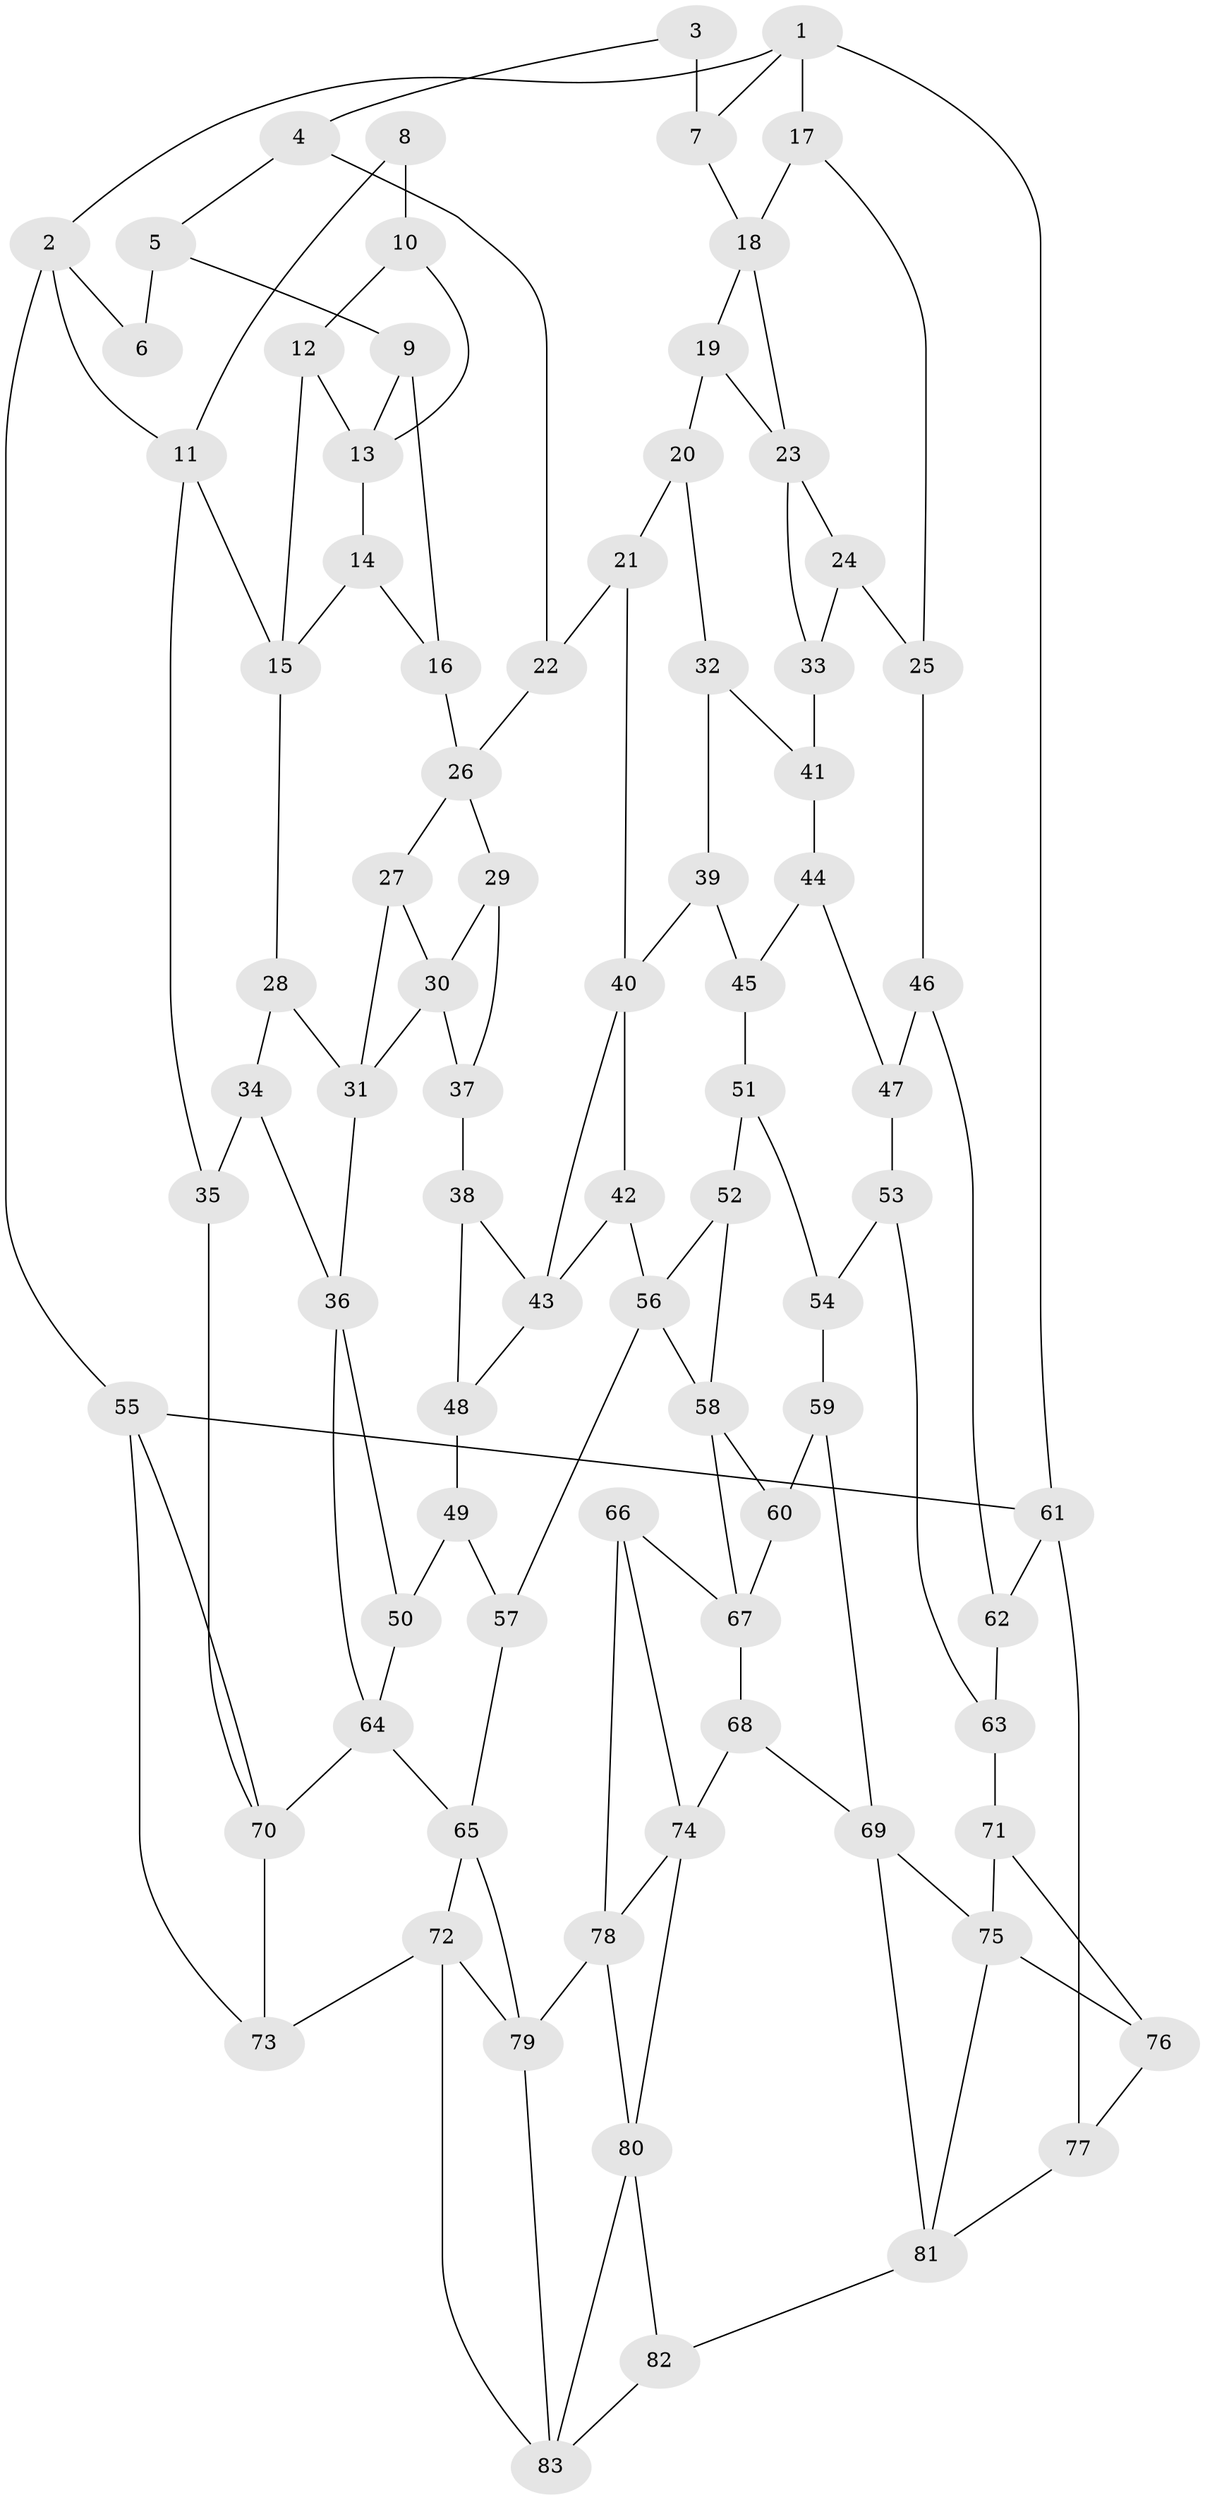 // original degree distribution, {3: 0.01694915254237288, 4: 0.23728813559322035, 6: 0.22033898305084745, 5: 0.5254237288135594}
// Generated by graph-tools (version 1.1) at 2025/38/03/04/25 23:38:21]
// undirected, 83 vertices, 138 edges
graph export_dot {
  node [color=gray90,style=filled];
  1;
  2;
  3;
  4;
  5;
  6;
  7;
  8;
  9;
  10;
  11;
  12;
  13;
  14;
  15;
  16;
  17;
  18;
  19;
  20;
  21;
  22;
  23;
  24;
  25;
  26;
  27;
  28;
  29;
  30;
  31;
  32;
  33;
  34;
  35;
  36;
  37;
  38;
  39;
  40;
  41;
  42;
  43;
  44;
  45;
  46;
  47;
  48;
  49;
  50;
  51;
  52;
  53;
  54;
  55;
  56;
  57;
  58;
  59;
  60;
  61;
  62;
  63;
  64;
  65;
  66;
  67;
  68;
  69;
  70;
  71;
  72;
  73;
  74;
  75;
  76;
  77;
  78;
  79;
  80;
  81;
  82;
  83;
  1 -- 2 [weight=1.0];
  1 -- 7 [weight=1.0];
  1 -- 17 [weight=1.0];
  1 -- 61 [weight=1.0];
  2 -- 6 [weight=1.0];
  2 -- 11 [weight=1.0];
  2 -- 55 [weight=1.0];
  3 -- 4 [weight=1.0];
  3 -- 7 [weight=2.0];
  4 -- 5 [weight=1.0];
  4 -- 22 [weight=1.0];
  5 -- 6 [weight=1.0];
  5 -- 9 [weight=1.0];
  7 -- 18 [weight=1.0];
  8 -- 10 [weight=2.0];
  8 -- 11 [weight=1.0];
  9 -- 13 [weight=1.0];
  9 -- 16 [weight=1.0];
  10 -- 12 [weight=1.0];
  10 -- 13 [weight=1.0];
  11 -- 15 [weight=1.0];
  11 -- 35 [weight=1.0];
  12 -- 13 [weight=1.0];
  12 -- 15 [weight=1.0];
  13 -- 14 [weight=1.0];
  14 -- 15 [weight=1.0];
  14 -- 16 [weight=1.0];
  15 -- 28 [weight=1.0];
  16 -- 26 [weight=1.0];
  17 -- 18 [weight=1.0];
  17 -- 25 [weight=1.0];
  18 -- 19 [weight=1.0];
  18 -- 23 [weight=1.0];
  19 -- 20 [weight=1.0];
  19 -- 23 [weight=1.0];
  20 -- 21 [weight=1.0];
  20 -- 32 [weight=1.0];
  21 -- 22 [weight=1.0];
  21 -- 40 [weight=1.0];
  22 -- 26 [weight=1.0];
  23 -- 24 [weight=1.0];
  23 -- 33 [weight=1.0];
  24 -- 25 [weight=1.0];
  24 -- 33 [weight=1.0];
  25 -- 46 [weight=1.0];
  26 -- 27 [weight=1.0];
  26 -- 29 [weight=1.0];
  27 -- 30 [weight=1.0];
  27 -- 31 [weight=1.0];
  28 -- 31 [weight=1.0];
  28 -- 34 [weight=1.0];
  29 -- 30 [weight=1.0];
  29 -- 37 [weight=1.0];
  30 -- 31 [weight=1.0];
  30 -- 37 [weight=1.0];
  31 -- 36 [weight=1.0];
  32 -- 39 [weight=1.0];
  32 -- 41 [weight=1.0];
  33 -- 41 [weight=2.0];
  34 -- 35 [weight=1.0];
  34 -- 36 [weight=1.0];
  35 -- 70 [weight=1.0];
  36 -- 50 [weight=1.0];
  36 -- 64 [weight=1.0];
  37 -- 38 [weight=1.0];
  38 -- 43 [weight=1.0];
  38 -- 48 [weight=1.0];
  39 -- 40 [weight=1.0];
  39 -- 45 [weight=1.0];
  40 -- 42 [weight=1.0];
  40 -- 43 [weight=1.0];
  41 -- 44 [weight=1.0];
  42 -- 43 [weight=1.0];
  42 -- 56 [weight=1.0];
  43 -- 48 [weight=1.0];
  44 -- 45 [weight=1.0];
  44 -- 47 [weight=1.0];
  45 -- 51 [weight=1.0];
  46 -- 47 [weight=1.0];
  46 -- 62 [weight=1.0];
  47 -- 53 [weight=1.0];
  48 -- 49 [weight=1.0];
  49 -- 50 [weight=1.0];
  49 -- 57 [weight=1.0];
  50 -- 64 [weight=1.0];
  51 -- 52 [weight=1.0];
  51 -- 54 [weight=1.0];
  52 -- 56 [weight=1.0];
  52 -- 58 [weight=1.0];
  53 -- 54 [weight=1.0];
  53 -- 63 [weight=1.0];
  54 -- 59 [weight=1.0];
  55 -- 61 [weight=1.0];
  55 -- 70 [weight=1.0];
  55 -- 73 [weight=1.0];
  56 -- 57 [weight=1.0];
  56 -- 58 [weight=1.0];
  57 -- 65 [weight=1.0];
  58 -- 60 [weight=1.0];
  58 -- 67 [weight=1.0];
  59 -- 60 [weight=1.0];
  59 -- 69 [weight=1.0];
  60 -- 67 [weight=1.0];
  61 -- 62 [weight=1.0];
  61 -- 77 [weight=1.0];
  62 -- 63 [weight=1.0];
  63 -- 71 [weight=2.0];
  64 -- 65 [weight=1.0];
  64 -- 70 [weight=1.0];
  65 -- 72 [weight=1.0];
  65 -- 79 [weight=1.0];
  66 -- 67 [weight=1.0];
  66 -- 74 [weight=1.0];
  66 -- 78 [weight=1.0];
  67 -- 68 [weight=1.0];
  68 -- 69 [weight=1.0];
  68 -- 74 [weight=1.0];
  69 -- 75 [weight=1.0];
  69 -- 81 [weight=1.0];
  70 -- 73 [weight=1.0];
  71 -- 75 [weight=1.0];
  71 -- 76 [weight=1.0];
  72 -- 73 [weight=1.0];
  72 -- 79 [weight=1.0];
  72 -- 83 [weight=1.0];
  74 -- 78 [weight=1.0];
  74 -- 80 [weight=1.0];
  75 -- 76 [weight=1.0];
  75 -- 81 [weight=1.0];
  76 -- 77 [weight=1.0];
  77 -- 81 [weight=1.0];
  78 -- 79 [weight=1.0];
  78 -- 80 [weight=1.0];
  79 -- 83 [weight=1.0];
  80 -- 82 [weight=1.0];
  80 -- 83 [weight=1.0];
  81 -- 82 [weight=1.0];
  82 -- 83 [weight=1.0];
}
